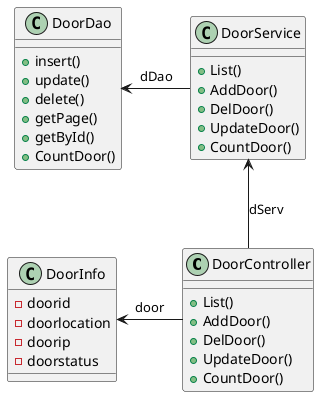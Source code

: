 @startuml


class DoorController {
+List()
+AddDoor()
+DelDoor()
+UpdateDoor()
+CountDoor()
}

class DoorService{
+List()
+AddDoor()
+DelDoor()
+UpdateDoor()
+CountDoor()
}

class DoorDao{
+insert()
+update()
+delete()
+getPage()
+getById()
+CountDoor()
}

class DoorInfo{
-doorid
-doorlocation
-doorip
-doorstatus
}
DoorService <-- DoorController:dServ
DoorInfo<- DoorController:door
DoorDao<- DoorService:dDao
@enduml